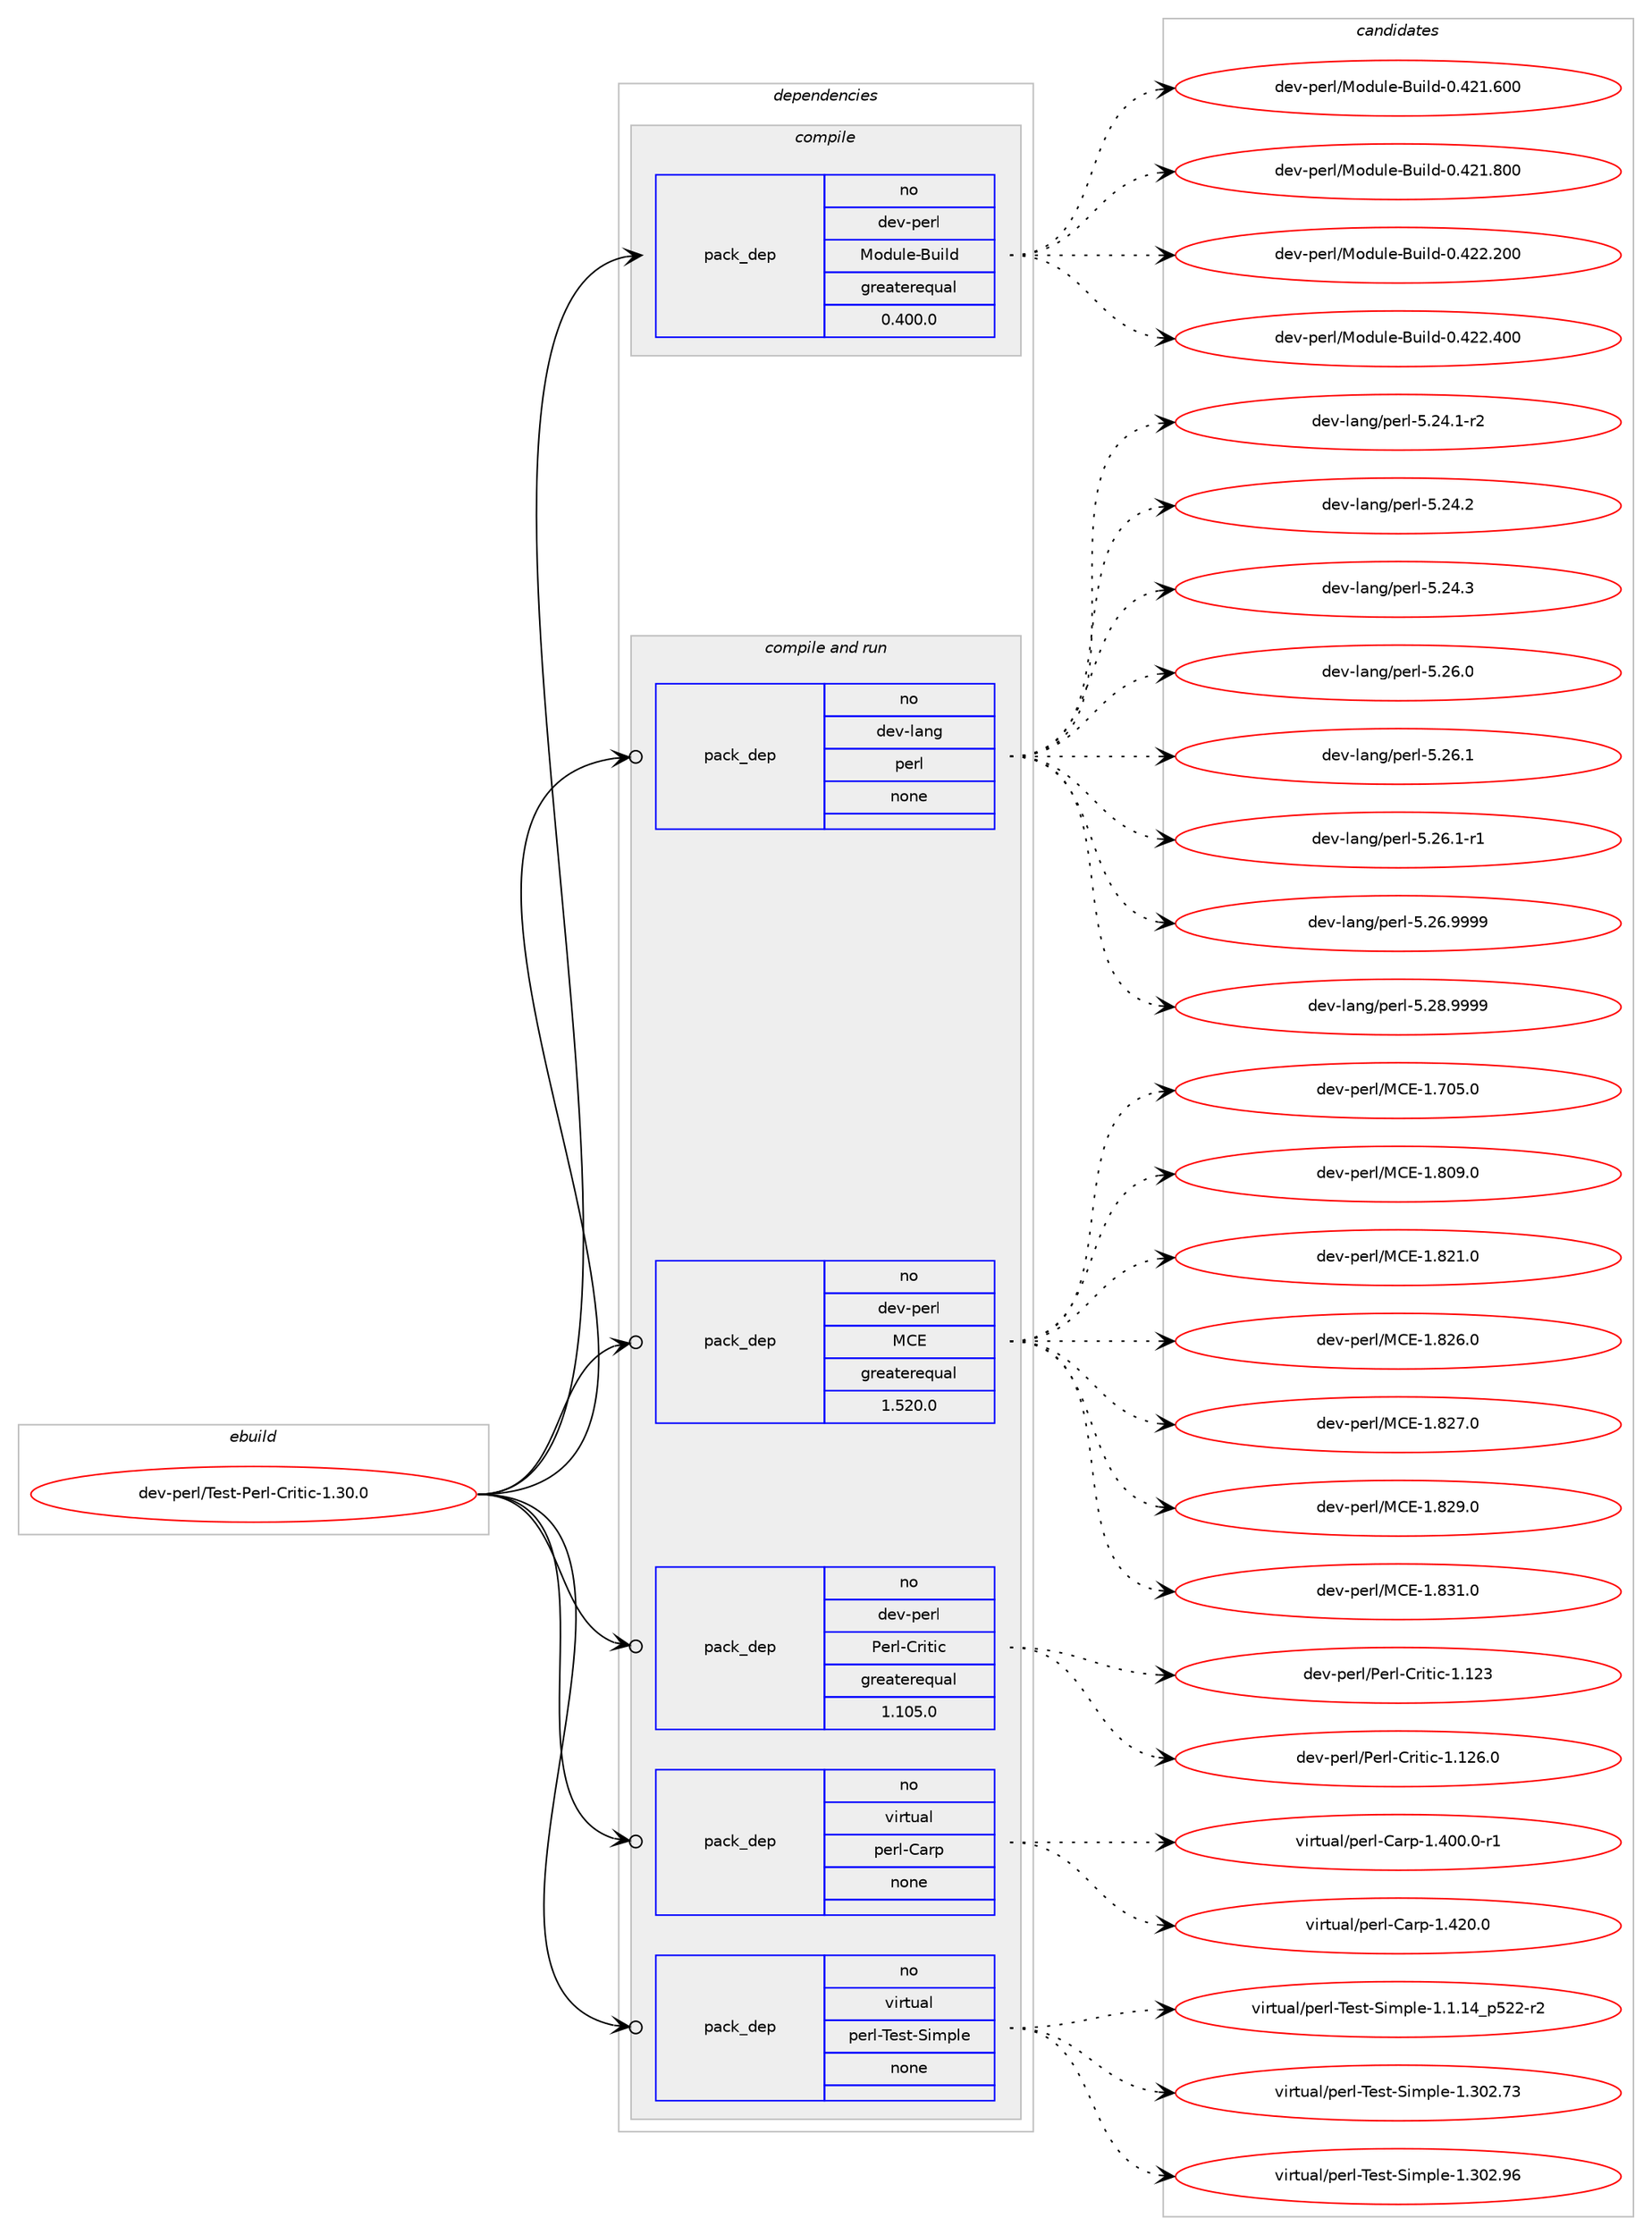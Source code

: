 digraph prolog {

# *************
# Graph options
# *************

newrank=true;
concentrate=true;
compound=true;
graph [rankdir=LR,fontname=Helvetica,fontsize=10,ranksep=1.5];#, ranksep=2.5, nodesep=0.2];
edge  [arrowhead=vee];
node  [fontname=Helvetica,fontsize=10];

# **********
# The ebuild
# **********

subgraph cluster_leftcol {
color=gray;
rank=same;
label=<<i>ebuild</i>>;
id [label="dev-perl/Test-Perl-Critic-1.30.0", color=red, width=4, href="../dev-perl/Test-Perl-Critic-1.30.0.svg"];
}

# ****************
# The dependencies
# ****************

subgraph cluster_midcol {
color=gray;
label=<<i>dependencies</i>>;
subgraph cluster_compile {
fillcolor="#eeeeee";
style=filled;
label=<<i>compile</i>>;
subgraph pack107711 {
dependency139508 [label=<<TABLE BORDER="0" CELLBORDER="1" CELLSPACING="0" CELLPADDING="4" WIDTH="220"><TR><TD ROWSPAN="6" CELLPADDING="30">pack_dep</TD></TR><TR><TD WIDTH="110">no</TD></TR><TR><TD>dev-perl</TD></TR><TR><TD>Module-Build</TD></TR><TR><TD>greaterequal</TD></TR><TR><TD>0.400.0</TD></TR></TABLE>>, shape=none, color=blue];
}
id:e -> dependency139508:w [weight=20,style="solid",arrowhead="vee"];
}
subgraph cluster_compileandrun {
fillcolor="#eeeeee";
style=filled;
label=<<i>compile and run</i>>;
subgraph pack107712 {
dependency139509 [label=<<TABLE BORDER="0" CELLBORDER="1" CELLSPACING="0" CELLPADDING="4" WIDTH="220"><TR><TD ROWSPAN="6" CELLPADDING="30">pack_dep</TD></TR><TR><TD WIDTH="110">no</TD></TR><TR><TD>dev-lang</TD></TR><TR><TD>perl</TD></TR><TR><TD>none</TD></TR><TR><TD></TD></TR></TABLE>>, shape=none, color=blue];
}
id:e -> dependency139509:w [weight=20,style="solid",arrowhead="odotvee"];
subgraph pack107713 {
dependency139510 [label=<<TABLE BORDER="0" CELLBORDER="1" CELLSPACING="0" CELLPADDING="4" WIDTH="220"><TR><TD ROWSPAN="6" CELLPADDING="30">pack_dep</TD></TR><TR><TD WIDTH="110">no</TD></TR><TR><TD>dev-perl</TD></TR><TR><TD>MCE</TD></TR><TR><TD>greaterequal</TD></TR><TR><TD>1.520.0</TD></TR></TABLE>>, shape=none, color=blue];
}
id:e -> dependency139510:w [weight=20,style="solid",arrowhead="odotvee"];
subgraph pack107714 {
dependency139511 [label=<<TABLE BORDER="0" CELLBORDER="1" CELLSPACING="0" CELLPADDING="4" WIDTH="220"><TR><TD ROWSPAN="6" CELLPADDING="30">pack_dep</TD></TR><TR><TD WIDTH="110">no</TD></TR><TR><TD>dev-perl</TD></TR><TR><TD>Perl-Critic</TD></TR><TR><TD>greaterequal</TD></TR><TR><TD>1.105.0</TD></TR></TABLE>>, shape=none, color=blue];
}
id:e -> dependency139511:w [weight=20,style="solid",arrowhead="odotvee"];
subgraph pack107715 {
dependency139512 [label=<<TABLE BORDER="0" CELLBORDER="1" CELLSPACING="0" CELLPADDING="4" WIDTH="220"><TR><TD ROWSPAN="6" CELLPADDING="30">pack_dep</TD></TR><TR><TD WIDTH="110">no</TD></TR><TR><TD>virtual</TD></TR><TR><TD>perl-Carp</TD></TR><TR><TD>none</TD></TR><TR><TD></TD></TR></TABLE>>, shape=none, color=blue];
}
id:e -> dependency139512:w [weight=20,style="solid",arrowhead="odotvee"];
subgraph pack107716 {
dependency139513 [label=<<TABLE BORDER="0" CELLBORDER="1" CELLSPACING="0" CELLPADDING="4" WIDTH="220"><TR><TD ROWSPAN="6" CELLPADDING="30">pack_dep</TD></TR><TR><TD WIDTH="110">no</TD></TR><TR><TD>virtual</TD></TR><TR><TD>perl-Test-Simple</TD></TR><TR><TD>none</TD></TR><TR><TD></TD></TR></TABLE>>, shape=none, color=blue];
}
id:e -> dependency139513:w [weight=20,style="solid",arrowhead="odotvee"];
}
subgraph cluster_run {
fillcolor="#eeeeee";
style=filled;
label=<<i>run</i>>;
}
}

# **************
# The candidates
# **************

subgraph cluster_choices {
rank=same;
color=gray;
label=<<i>candidates</i>>;

subgraph choice107711 {
color=black;
nodesep=1;
choice100101118451121011141084777111100117108101456611710510810045484652504946544848 [label="dev-perl/Module-Build-0.421.600", color=red, width=4,href="../dev-perl/Module-Build-0.421.600.svg"];
choice100101118451121011141084777111100117108101456611710510810045484652504946564848 [label="dev-perl/Module-Build-0.421.800", color=red, width=4,href="../dev-perl/Module-Build-0.421.800.svg"];
choice100101118451121011141084777111100117108101456611710510810045484652505046504848 [label="dev-perl/Module-Build-0.422.200", color=red, width=4,href="../dev-perl/Module-Build-0.422.200.svg"];
choice100101118451121011141084777111100117108101456611710510810045484652505046524848 [label="dev-perl/Module-Build-0.422.400", color=red, width=4,href="../dev-perl/Module-Build-0.422.400.svg"];
dependency139508:e -> choice100101118451121011141084777111100117108101456611710510810045484652504946544848:w [style=dotted,weight="100"];
dependency139508:e -> choice100101118451121011141084777111100117108101456611710510810045484652504946564848:w [style=dotted,weight="100"];
dependency139508:e -> choice100101118451121011141084777111100117108101456611710510810045484652505046504848:w [style=dotted,weight="100"];
dependency139508:e -> choice100101118451121011141084777111100117108101456611710510810045484652505046524848:w [style=dotted,weight="100"];
}
subgraph choice107712 {
color=black;
nodesep=1;
choice100101118451089711010347112101114108455346505246494511450 [label="dev-lang/perl-5.24.1-r2", color=red, width=4,href="../dev-lang/perl-5.24.1-r2.svg"];
choice10010111845108971101034711210111410845534650524650 [label="dev-lang/perl-5.24.2", color=red, width=4,href="../dev-lang/perl-5.24.2.svg"];
choice10010111845108971101034711210111410845534650524651 [label="dev-lang/perl-5.24.3", color=red, width=4,href="../dev-lang/perl-5.24.3.svg"];
choice10010111845108971101034711210111410845534650544648 [label="dev-lang/perl-5.26.0", color=red, width=4,href="../dev-lang/perl-5.26.0.svg"];
choice10010111845108971101034711210111410845534650544649 [label="dev-lang/perl-5.26.1", color=red, width=4,href="../dev-lang/perl-5.26.1.svg"];
choice100101118451089711010347112101114108455346505446494511449 [label="dev-lang/perl-5.26.1-r1", color=red, width=4,href="../dev-lang/perl-5.26.1-r1.svg"];
choice10010111845108971101034711210111410845534650544657575757 [label="dev-lang/perl-5.26.9999", color=red, width=4,href="../dev-lang/perl-5.26.9999.svg"];
choice10010111845108971101034711210111410845534650564657575757 [label="dev-lang/perl-5.28.9999", color=red, width=4,href="../dev-lang/perl-5.28.9999.svg"];
dependency139509:e -> choice100101118451089711010347112101114108455346505246494511450:w [style=dotted,weight="100"];
dependency139509:e -> choice10010111845108971101034711210111410845534650524650:w [style=dotted,weight="100"];
dependency139509:e -> choice10010111845108971101034711210111410845534650524651:w [style=dotted,weight="100"];
dependency139509:e -> choice10010111845108971101034711210111410845534650544648:w [style=dotted,weight="100"];
dependency139509:e -> choice10010111845108971101034711210111410845534650544649:w [style=dotted,weight="100"];
dependency139509:e -> choice100101118451089711010347112101114108455346505446494511449:w [style=dotted,weight="100"];
dependency139509:e -> choice10010111845108971101034711210111410845534650544657575757:w [style=dotted,weight="100"];
dependency139509:e -> choice10010111845108971101034711210111410845534650564657575757:w [style=dotted,weight="100"];
}
subgraph choice107713 {
color=black;
nodesep=1;
choice10010111845112101114108477767694549465548534648 [label="dev-perl/MCE-1.705.0", color=red, width=4,href="../dev-perl/MCE-1.705.0.svg"];
choice10010111845112101114108477767694549465648574648 [label="dev-perl/MCE-1.809.0", color=red, width=4,href="../dev-perl/MCE-1.809.0.svg"];
choice10010111845112101114108477767694549465650494648 [label="dev-perl/MCE-1.821.0", color=red, width=4,href="../dev-perl/MCE-1.821.0.svg"];
choice10010111845112101114108477767694549465650544648 [label="dev-perl/MCE-1.826.0", color=red, width=4,href="../dev-perl/MCE-1.826.0.svg"];
choice10010111845112101114108477767694549465650554648 [label="dev-perl/MCE-1.827.0", color=red, width=4,href="../dev-perl/MCE-1.827.0.svg"];
choice10010111845112101114108477767694549465650574648 [label="dev-perl/MCE-1.829.0", color=red, width=4,href="../dev-perl/MCE-1.829.0.svg"];
choice10010111845112101114108477767694549465651494648 [label="dev-perl/MCE-1.831.0", color=red, width=4,href="../dev-perl/MCE-1.831.0.svg"];
dependency139510:e -> choice10010111845112101114108477767694549465548534648:w [style=dotted,weight="100"];
dependency139510:e -> choice10010111845112101114108477767694549465648574648:w [style=dotted,weight="100"];
dependency139510:e -> choice10010111845112101114108477767694549465650494648:w [style=dotted,weight="100"];
dependency139510:e -> choice10010111845112101114108477767694549465650544648:w [style=dotted,weight="100"];
dependency139510:e -> choice10010111845112101114108477767694549465650554648:w [style=dotted,weight="100"];
dependency139510:e -> choice10010111845112101114108477767694549465650574648:w [style=dotted,weight="100"];
dependency139510:e -> choice10010111845112101114108477767694549465651494648:w [style=dotted,weight="100"];
}
subgraph choice107714 {
color=black;
nodesep=1;
choice100101118451121011141084780101114108456711410511610599454946495051 [label="dev-perl/Perl-Critic-1.123", color=red, width=4,href="../dev-perl/Perl-Critic-1.123.svg"];
choice1001011184511210111410847801011141084567114105116105994549464950544648 [label="dev-perl/Perl-Critic-1.126.0", color=red, width=4,href="../dev-perl/Perl-Critic-1.126.0.svg"];
dependency139511:e -> choice100101118451121011141084780101114108456711410511610599454946495051:w [style=dotted,weight="100"];
dependency139511:e -> choice1001011184511210111410847801011141084567114105116105994549464950544648:w [style=dotted,weight="100"];
}
subgraph choice107715 {
color=black;
nodesep=1;
choice118105114116117971084711210111410845679711411245494652484846484511449 [label="virtual/perl-Carp-1.400.0-r1", color=red, width=4,href="../virtual/perl-Carp-1.400.0-r1.svg"];
choice11810511411611797108471121011141084567971141124549465250484648 [label="virtual/perl-Carp-1.420.0", color=red, width=4,href="../virtual/perl-Carp-1.420.0.svg"];
dependency139512:e -> choice118105114116117971084711210111410845679711411245494652484846484511449:w [style=dotted,weight="100"];
dependency139512:e -> choice11810511411611797108471121011141084567971141124549465250484648:w [style=dotted,weight="100"];
}
subgraph choice107716 {
color=black;
nodesep=1;
choice11810511411611797108471121011141084584101115116458310510911210810145494649464952951125350504511450 [label="virtual/perl-Test-Simple-1.1.14_p522-r2", color=red, width=4,href="../virtual/perl-Test-Simple-1.1.14_p522-r2.svg"];
choice118105114116117971084711210111410845841011151164583105109112108101454946514850465551 [label="virtual/perl-Test-Simple-1.302.73", color=red, width=4,href="../virtual/perl-Test-Simple-1.302.73.svg"];
choice118105114116117971084711210111410845841011151164583105109112108101454946514850465754 [label="virtual/perl-Test-Simple-1.302.96", color=red, width=4,href="../virtual/perl-Test-Simple-1.302.96.svg"];
dependency139513:e -> choice11810511411611797108471121011141084584101115116458310510911210810145494649464952951125350504511450:w [style=dotted,weight="100"];
dependency139513:e -> choice118105114116117971084711210111410845841011151164583105109112108101454946514850465551:w [style=dotted,weight="100"];
dependency139513:e -> choice118105114116117971084711210111410845841011151164583105109112108101454946514850465754:w [style=dotted,weight="100"];
}
}

}
